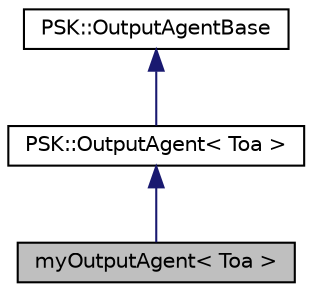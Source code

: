 digraph "myOutputAgent&lt; Toa &gt;"
{
 // INTERACTIVE_SVG=YES
 // LATEX_PDF_SIZE
  edge [fontname="Helvetica",fontsize="10",labelfontname="Helvetica",labelfontsize="10"];
  node [fontname="Helvetica",fontsize="10",shape=record];
  Node1 [label="myOutputAgent\< Toa \>",height=0.2,width=0.4,color="black", fillcolor="grey75", style="filled", fontcolor="black",tooltip=" "];
  Node2 -> Node1 [dir="back",color="midnightblue",fontsize="10",style="solid",fontname="Helvetica"];
  Node2 [label="PSK::OutputAgent\< Toa \>",height=0.2,width=0.4,color="black", fillcolor="white", style="filled",URL="$de/d49/class_p_s_k_1_1_output_agent.html",tooltip="Base class for OutputAgents using template for output adaptor."];
  Node3 -> Node2 [dir="back",color="midnightblue",fontsize="10",style="solid",fontname="Helvetica"];
  Node3 [label="PSK::OutputAgentBase",height=0.2,width=0.4,color="black", fillcolor="white", style="filled",URL="$d3/d90/class_p_s_k_1_1_output_agent_base.html",tooltip="bse class for output agent"];
}
